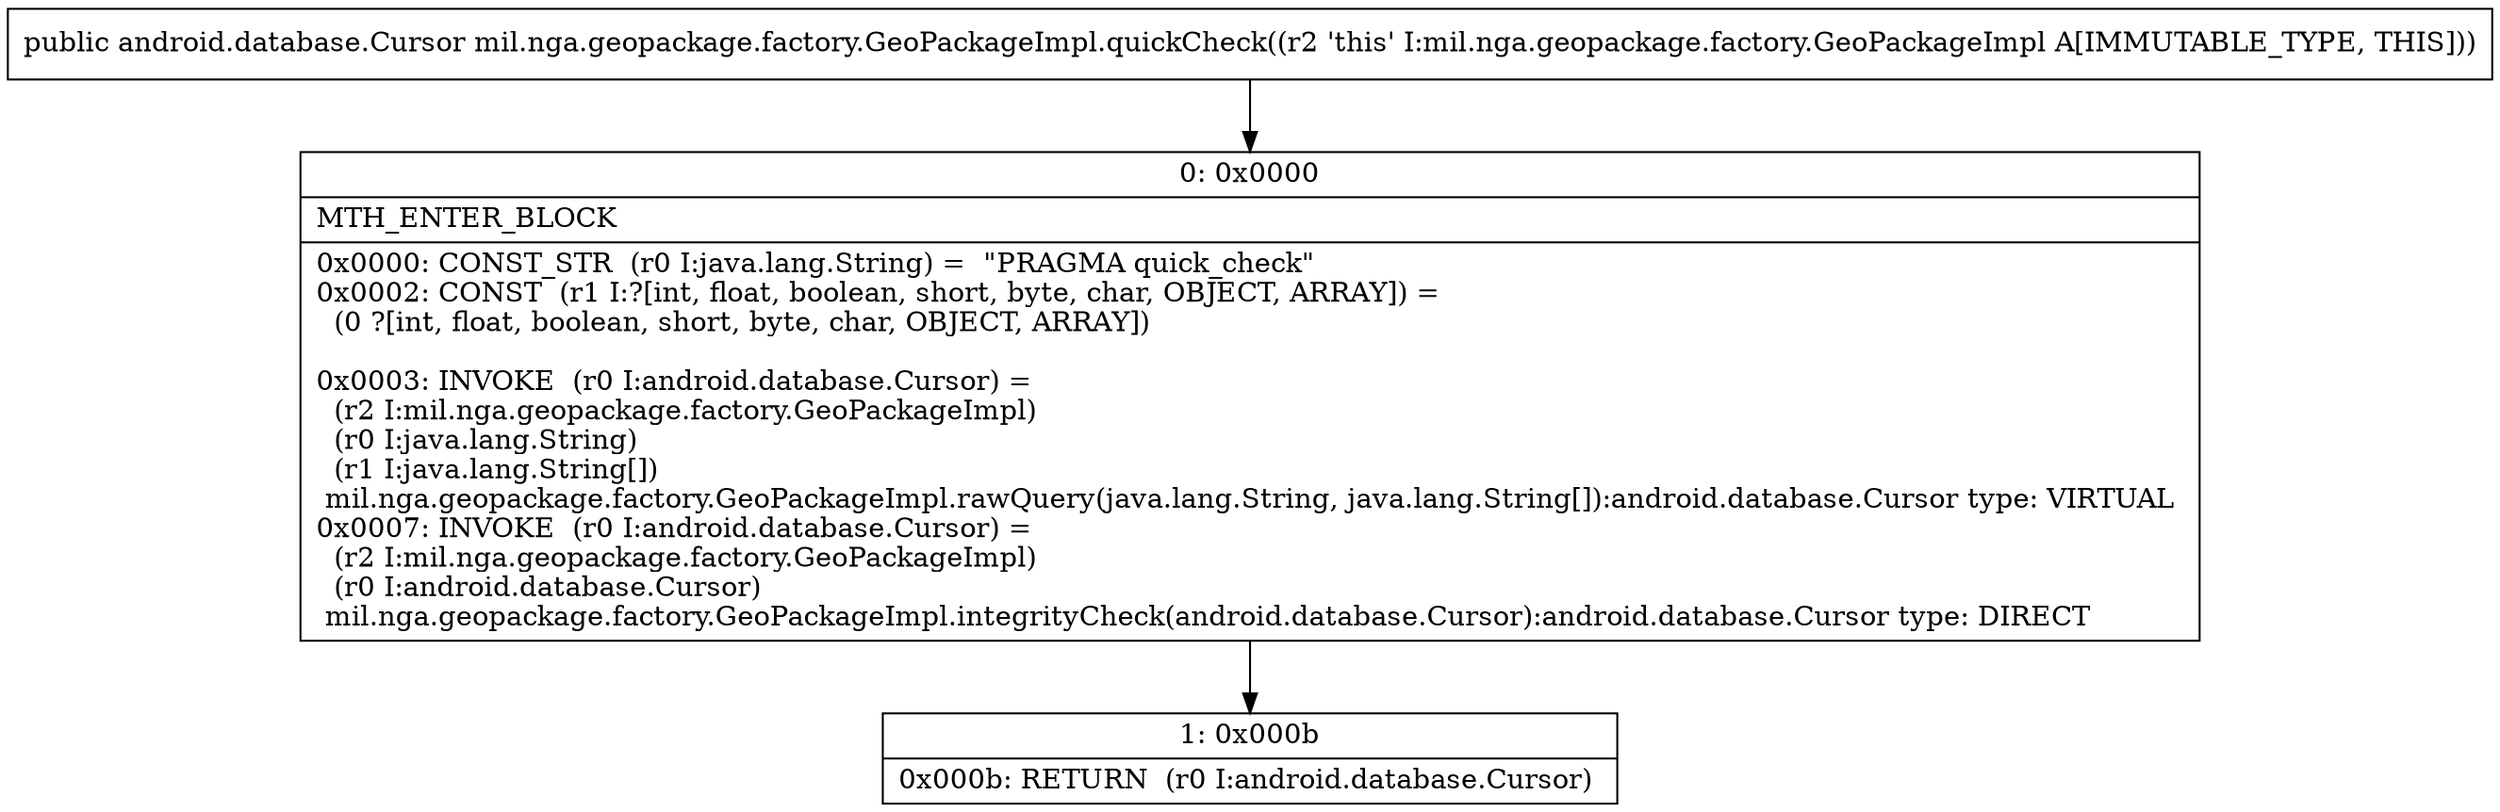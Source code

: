 digraph "CFG formil.nga.geopackage.factory.GeoPackageImpl.quickCheck()Landroid\/database\/Cursor;" {
Node_0 [shape=record,label="{0\:\ 0x0000|MTH_ENTER_BLOCK\l|0x0000: CONST_STR  (r0 I:java.lang.String) =  \"PRAGMA quick_check\" \l0x0002: CONST  (r1 I:?[int, float, boolean, short, byte, char, OBJECT, ARRAY]) = \l  (0 ?[int, float, boolean, short, byte, char, OBJECT, ARRAY])\l \l0x0003: INVOKE  (r0 I:android.database.Cursor) = \l  (r2 I:mil.nga.geopackage.factory.GeoPackageImpl)\l  (r0 I:java.lang.String)\l  (r1 I:java.lang.String[])\l mil.nga.geopackage.factory.GeoPackageImpl.rawQuery(java.lang.String, java.lang.String[]):android.database.Cursor type: VIRTUAL \l0x0007: INVOKE  (r0 I:android.database.Cursor) = \l  (r2 I:mil.nga.geopackage.factory.GeoPackageImpl)\l  (r0 I:android.database.Cursor)\l mil.nga.geopackage.factory.GeoPackageImpl.integrityCheck(android.database.Cursor):android.database.Cursor type: DIRECT \l}"];
Node_1 [shape=record,label="{1\:\ 0x000b|0x000b: RETURN  (r0 I:android.database.Cursor) \l}"];
MethodNode[shape=record,label="{public android.database.Cursor mil.nga.geopackage.factory.GeoPackageImpl.quickCheck((r2 'this' I:mil.nga.geopackage.factory.GeoPackageImpl A[IMMUTABLE_TYPE, THIS])) }"];
MethodNode -> Node_0;
Node_0 -> Node_1;
}

